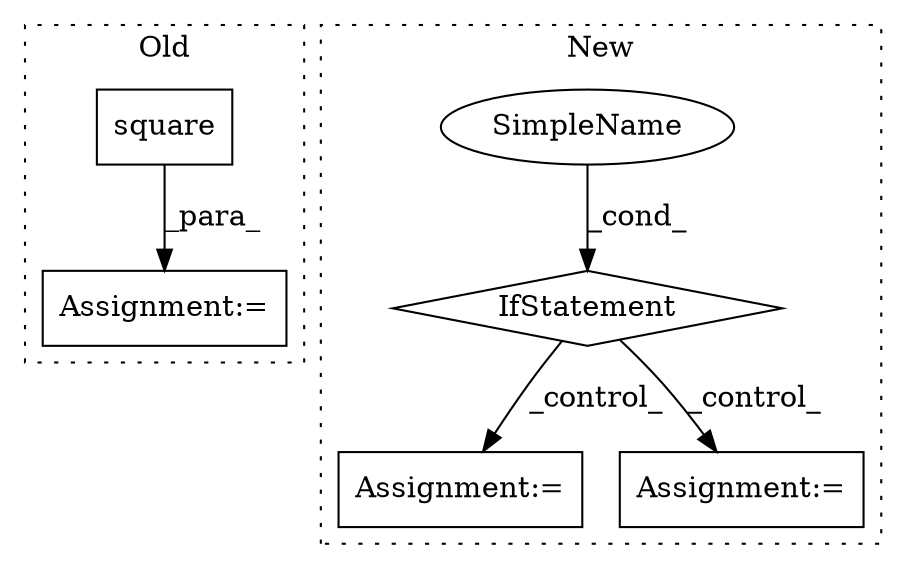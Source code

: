 digraph G {
subgraph cluster0 {
1 [label="square" a="32" s="9270,9280" l="7,1" shape="box"];
3 [label="Assignment:=" a="7" s="9253" l="1" shape="box"];
label = "Old";
style="dotted";
}
subgraph cluster1 {
2 [label="IfStatement" a="25" s="11902,11921" l="4,2" shape="diamond"];
4 [label="Assignment:=" a="7" s="12105" l="1" shape="box"];
5 [label="SimpleName" a="42" s="" l="" shape="ellipse"];
6 [label="Assignment:=" a="7" s="12273" l="1" shape="box"];
label = "New";
style="dotted";
}
1 -> 3 [label="_para_"];
2 -> 6 [label="_control_"];
2 -> 4 [label="_control_"];
5 -> 2 [label="_cond_"];
}